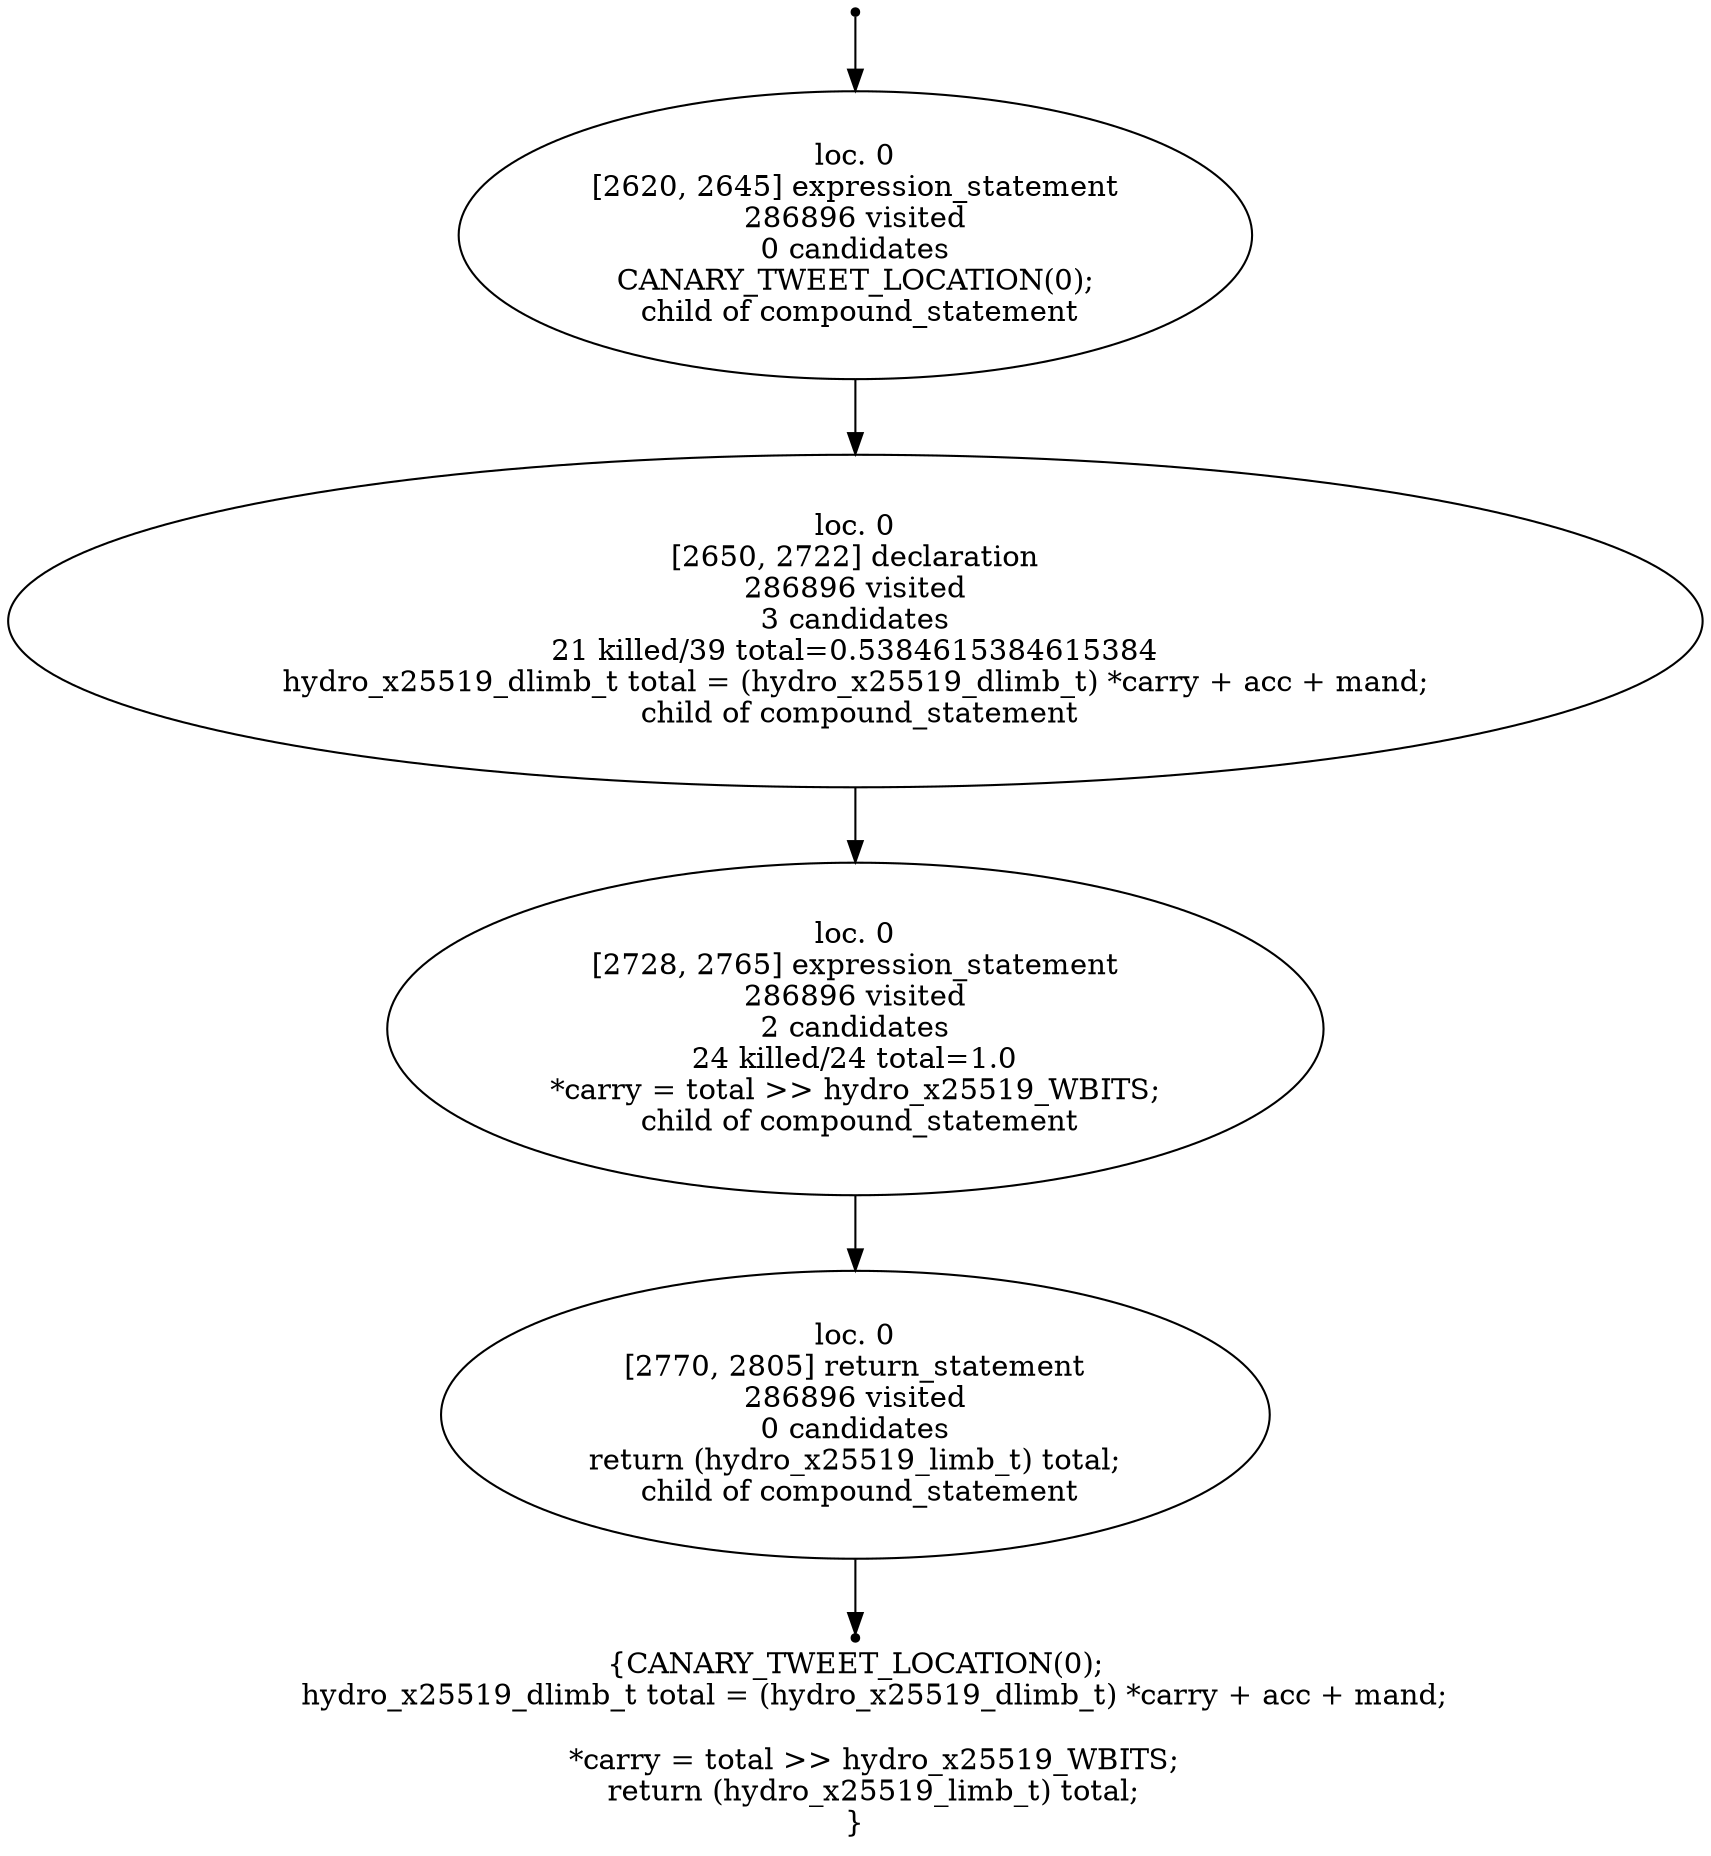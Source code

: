 digraph hydro_x25519_adc_localised_1 {
	initial [shape=point]
	initial -> "loc. 0
[2620, 2645] expression_statement
286896 visited
0 candidates
 CANARY_TWEET_LOCATION(0); 
 child of compound_statement"
	final [shape=point]
	"loc. 0
[2770, 2805] return_statement
286896 visited
0 candidates
 return (hydro_x25519_limb_t) total; 
 child of compound_statement" -> final
	"loc. 0
[2620, 2645] expression_statement
286896 visited
0 candidates
 CANARY_TWEET_LOCATION(0); 
 child of compound_statement"
	"loc. 0
[2620, 2645] expression_statement
286896 visited
0 candidates
 CANARY_TWEET_LOCATION(0); 
 child of compound_statement" -> "loc. 0
[2650, 2722] declaration
286896 visited
3 candidates
21 killed/39 total=0.5384615384615384
 hydro_x25519_dlimb_t total = (hydro_x25519_dlimb_t) *carry + acc + mand; 
 child of compound_statement"
	"loc. 0
[2650, 2722] declaration
286896 visited
3 candidates
21 killed/39 total=0.5384615384615384
 hydro_x25519_dlimb_t total = (hydro_x25519_dlimb_t) *carry + acc + mand; 
 child of compound_statement"
	"loc. 0
[2650, 2722] declaration
286896 visited
3 candidates
21 killed/39 total=0.5384615384615384
 hydro_x25519_dlimb_t total = (hydro_x25519_dlimb_t) *carry + acc + mand; 
 child of compound_statement" -> "loc. 0
[2728, 2765] expression_statement
286896 visited
2 candidates
24 killed/24 total=1.0
 *carry = total >> hydro_x25519_WBITS; 
 child of compound_statement"
	"loc. 0
[2728, 2765] expression_statement
286896 visited
2 candidates
24 killed/24 total=1.0
 *carry = total >> hydro_x25519_WBITS; 
 child of compound_statement"
	"loc. 0
[2728, 2765] expression_statement
286896 visited
2 candidates
24 killed/24 total=1.0
 *carry = total >> hydro_x25519_WBITS; 
 child of compound_statement" -> "loc. 0
[2770, 2805] return_statement
286896 visited
0 candidates
 return (hydro_x25519_limb_t) total; 
 child of compound_statement"
	"loc. 0
[2770, 2805] return_statement
286896 visited
0 candidates
 return (hydro_x25519_limb_t) total; 
 child of compound_statement"
	label="{CANARY_TWEET_LOCATION(0);
    hydro_x25519_dlimb_t total = (hydro_x25519_dlimb_t) *carry + acc + mand;

    *carry = total >> hydro_x25519_WBITS;
    return (hydro_x25519_limb_t) total;
}"
}
